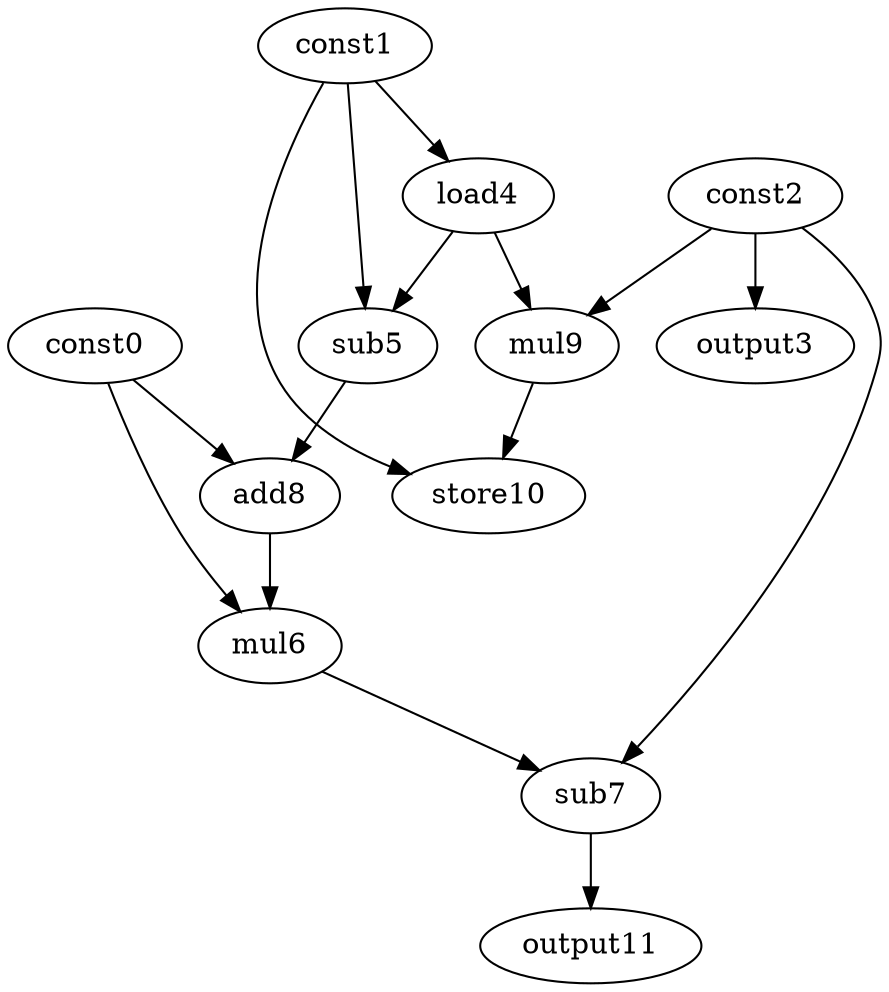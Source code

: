 digraph G { 
const0[opcode=const]; 
const1[opcode=const]; 
const2[opcode=const]; 
output3[opcode=output]; 
load4[opcode=load]; 
sub5[opcode=sub]; 
mul6[opcode=mul]; 
sub7[opcode=sub]; 
add8[opcode=add]; 
mul9[opcode=mul]; 
store10[opcode=store]; 
output11[opcode=output]; 
const2->output3[operand=0];
const1->load4[operand=0];
const1->sub5[operand=0];
load4->sub5[operand=1];
const2->mul9[operand=0];
load4->mul9[operand=1];
const0->add8[operand=0];
sub5->add8[operand=1];
mul9->store10[operand=0];
const1->store10[operand=1];
const0->mul6[operand=0];
add8->mul6[operand=1];
const2->sub7[operand=0];
mul6->sub7[operand=1];
sub7->output11[operand=0];
}
